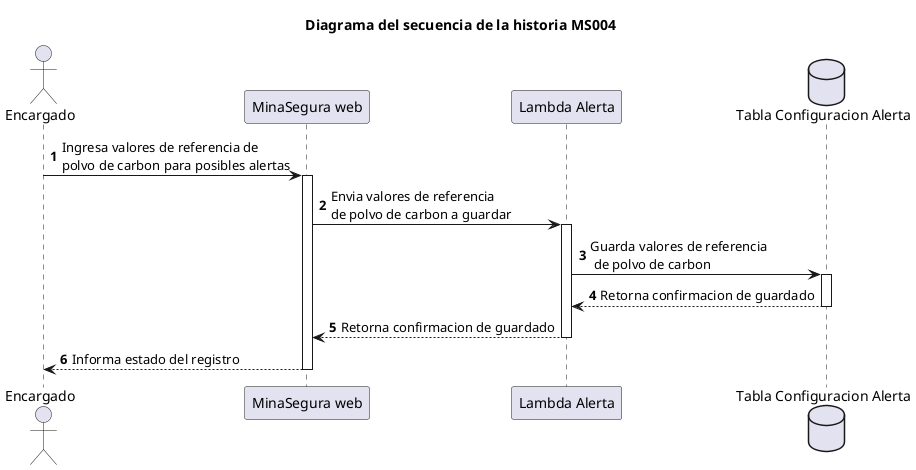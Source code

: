 @startuml hu1_sequence
autonumber

title Diagrama del secuencia de la historia MS004

actor Encargado
participant "MinaSegura web"
participant "Lambda Alerta"
database "Tabla Configuracion Alerta"

Encargado->"MinaSegura web": Ingresa valores de referencia de \npolvo de carbon para posibles alertas
activate "MinaSegura web"
"MinaSegura web"->"Lambda Alerta": Envia valores de referencia \nde polvo de carbon a guardar
activate "Lambda Alerta"
"Lambda Alerta"->"Tabla Configuracion Alerta": Guarda valores de referencia \n de polvo de carbon
activate "Tabla Configuracion Alerta"
"Tabla Configuracion Alerta"-->"Lambda Alerta": Retorna confirmacion de guardado
deactivate "Tabla Configuracion Alerta"
"Lambda Alerta"-->"MinaSegura web": Retorna confirmacion de guardado
deactivate "Lambda Alerta"
"MinaSegura web"-->Encargado:Informa estado del registro
deactivate "MinaSegura web"
@enduml
